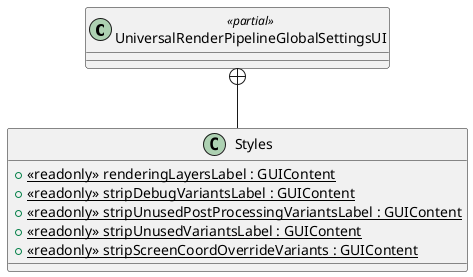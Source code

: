 @startuml
class UniversalRenderPipelineGlobalSettingsUI <<partial>> {
}
class Styles {
    + {static} <<readonly>> renderingLayersLabel : GUIContent
    + {static} <<readonly>> stripDebugVariantsLabel : GUIContent
    + {static} <<readonly>> stripUnusedPostProcessingVariantsLabel : GUIContent
    + {static} <<readonly>> stripUnusedVariantsLabel : GUIContent
    + {static} <<readonly>> stripScreenCoordOverrideVariants : GUIContent
}
UniversalRenderPipelineGlobalSettingsUI +-- Styles
@enduml
